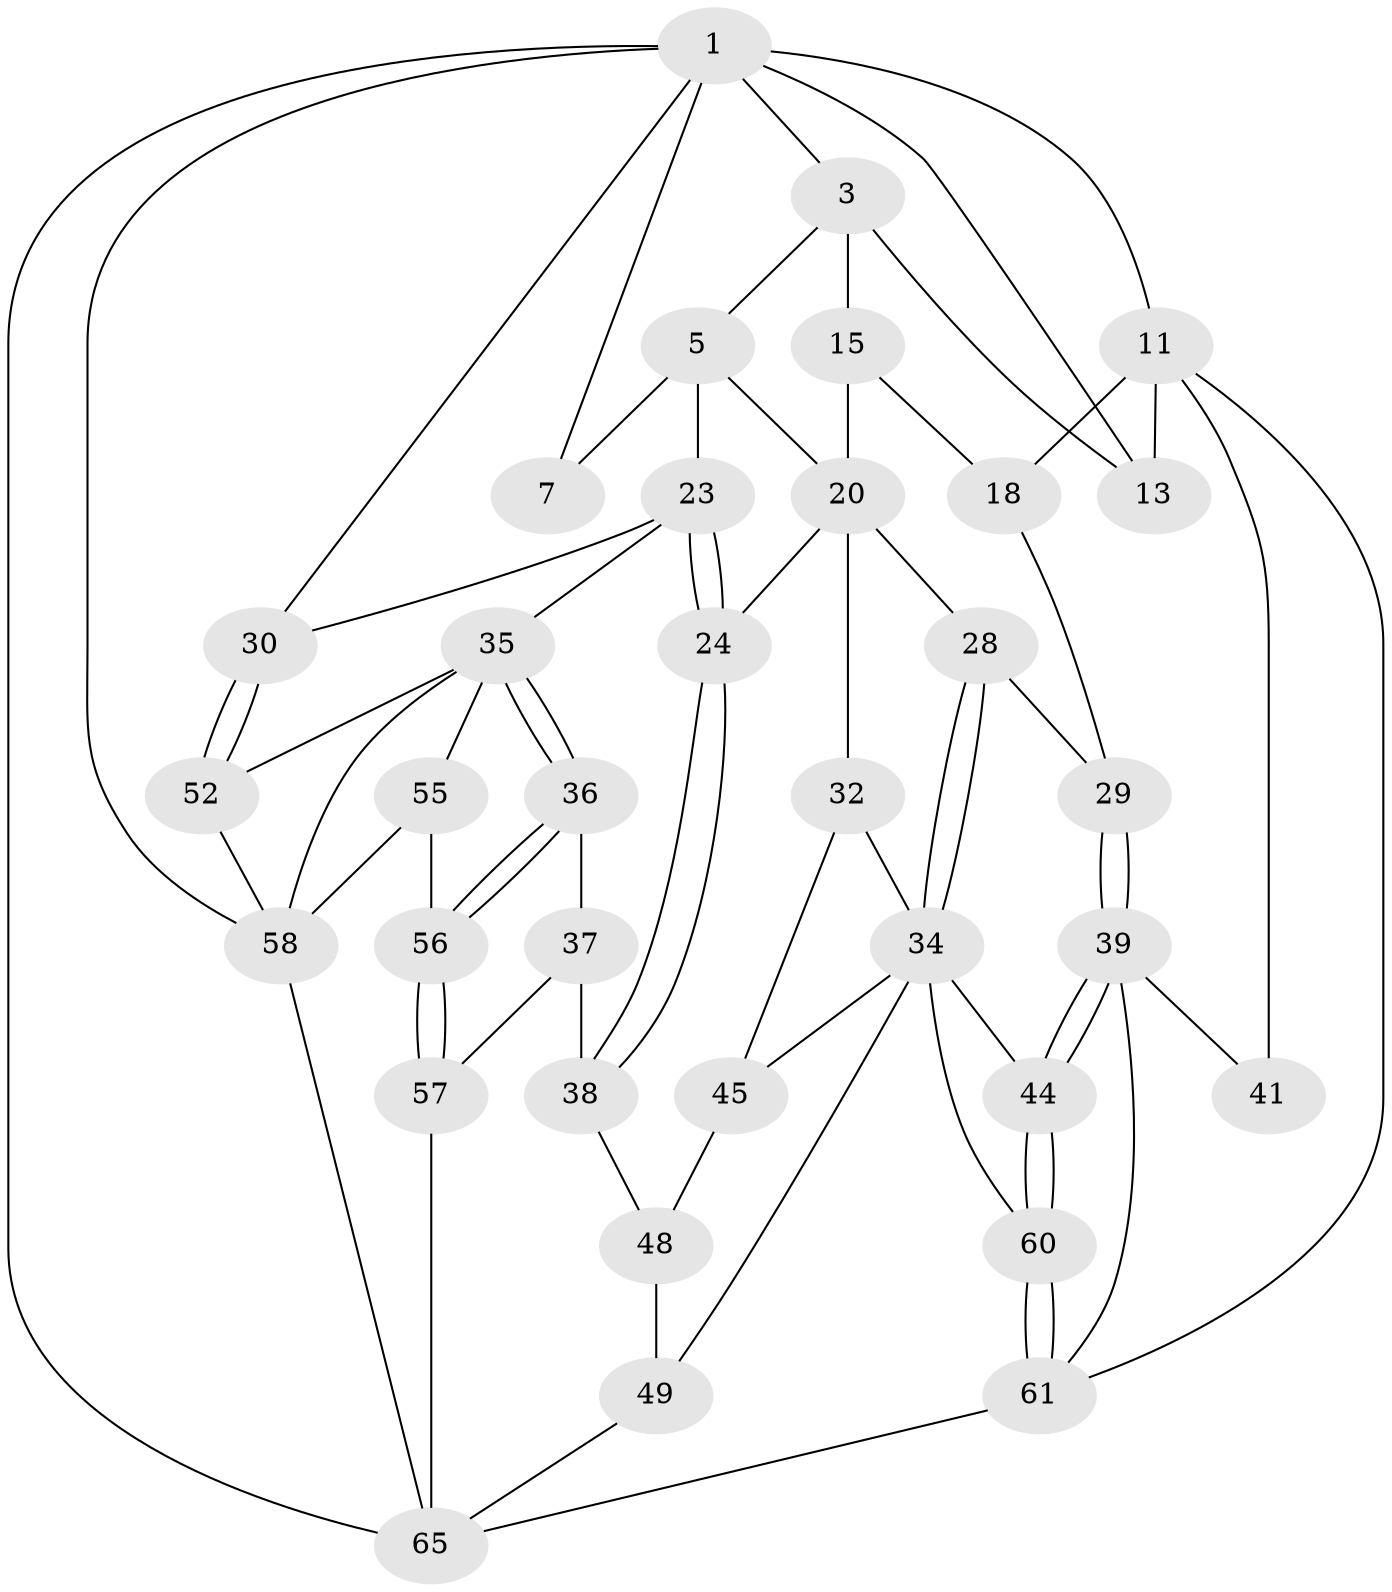 // original degree distribution, {3: 0.029411764705882353, 4: 0.27941176470588236, 5: 0.4411764705882353, 6: 0.25}
// Generated by graph-tools (version 1.1) at 2025/16/03/09/25 04:16:55]
// undirected, 34 vertices, 72 edges
graph export_dot {
graph [start="1"]
  node [color=gray90,style=filled];
  1 [pos="+1+0",super="+2+8"];
  3 [pos="+0.6822585892019369+0.07161180861919586",super="+4+14"];
  5 [pos="+0.7010092819962923+0.1967197648052484",super="+6"];
  7 [pos="+0.8909344618893477+0.06763643843220762",super="+10"];
  11 [pos="+0+0",super="+12+64+27"];
  13 [pos="+0.29926828594064736+0"];
  15 [pos="+0.36086214331481936+0.10574843282268476",super="+16"];
  18 [pos="+0.14500936380381932+0.25077505233794745",super="+26"];
  20 [pos="+0.5767326447004092+0.23720541634440115",super="+21"];
  23 [pos="+0.7852708828814909+0.3597293502695054",super="+31"];
  24 [pos="+0.5582464167675325+0.5108708004417094"];
  28 [pos="+0.24312139001709485+0.5129531206611152"];
  29 [pos="+0.23687084772343103+0.5123744423627729"];
  30 [pos="+1+0.5381161333716262"];
  32 [pos="+0.5015367645314007+0.5341482486643688",super="+33"];
  34 [pos="+0.26204790782052123+0.5349255125139163",super="+42"];
  35 [pos="+0.7510648527920641+0.6591146838258084",super="+53"];
  36 [pos="+0.7118084864136727+0.6645459844943808"];
  37 [pos="+0.6569408359680605+0.6419964374933532",super="+51"];
  38 [pos="+0.6102588872554546+0.6177981231697955",super="+47"];
  39 [pos="+0.12672435291667092+0.7021980355870902",super="+40"];
  41 [pos="+0+0.5239024840953063"];
  44 [pos="+0.13167862837466393+0.7077042291297438"];
  45 [pos="+0.390893823251915+0.6249642217587544",super="+46"];
  48 [pos="+0.462623452454251+0.7796080919792109"];
  49 [pos="+0.36121735490769236+0.7960991093743021"];
  52 [pos="+1+0.6524061194094155"];
  55 [pos="+0.7334781290311646+0.7898188044171811"];
  56 [pos="+0.6813851000775073+0.7771112569820731"];
  57 [pos="+0.5871193699742219+0.8861937412032409"];
  58 [pos="+0.8239276077117657+0.771373061640533",super="+59+63"];
  60 [pos="+0.11699761253674253+1"];
  61 [pos="+0+1",super="+62"];
  65 [pos="+0.6738894278729808+1",super="+66"];
  1 -- 3;
  1 -- 13;
  1 -- 65;
  1 -- 11 [weight=2];
  1 -- 30;
  1 -- 58;
  1 -- 7;
  3 -- 5;
  3 -- 15 [weight=2];
  3 -- 13;
  5 -- 20;
  5 -- 7 [weight=2];
  5 -- 23;
  11 -- 18 [weight=2];
  11 -- 13;
  11 -- 41 [weight=2];
  11 -- 61;
  15 -- 18;
  15 -- 20 [weight=2];
  18 -- 29;
  20 -- 32;
  20 -- 24;
  20 -- 28;
  23 -- 24;
  23 -- 24;
  23 -- 35;
  23 -- 30;
  24 -- 38;
  24 -- 38;
  28 -- 29;
  28 -- 34;
  28 -- 34;
  29 -- 39;
  29 -- 39;
  30 -- 52;
  30 -- 52;
  32 -- 34;
  32 -- 45 [weight=2];
  34 -- 49;
  34 -- 44;
  34 -- 45;
  34 -- 60;
  35 -- 36;
  35 -- 36;
  35 -- 58;
  35 -- 52;
  35 -- 55;
  36 -- 37;
  36 -- 56;
  36 -- 56;
  37 -- 38 [weight=2];
  37 -- 57;
  38 -- 48;
  39 -- 44;
  39 -- 44;
  39 -- 41;
  39 -- 61;
  44 -- 60;
  44 -- 60;
  45 -- 48;
  48 -- 49;
  49 -- 65;
  52 -- 58;
  55 -- 56;
  55 -- 58;
  56 -- 57;
  56 -- 57;
  57 -- 65;
  58 -- 65;
  60 -- 61;
  60 -- 61;
  61 -- 65;
}
